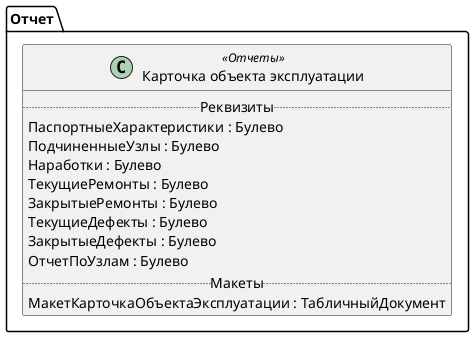 ﻿@startuml КарточкаОбъектаЭксплуатации
'!include templates.wsd
'..\include templates.wsd
class Отчет.КарточкаОбъектаЭксплуатации as "Карточка объекта эксплуатации" <<Отчеты>>
{
..Реквизиты..
ПаспортныеХарактеристики : Булево
ПодчиненныеУзлы : Булево
Наработки : Булево
ТекущиеРемонты : Булево
ЗакрытыеРемонты : Булево
ТекущиеДефекты : Булево
ЗакрытыеДефекты : Булево
ОтчетПоУзлам : Булево
..Макеты..
МакетКарточкаОбъектаЭксплуатации : ТабличныйДокумент
}
@enduml
